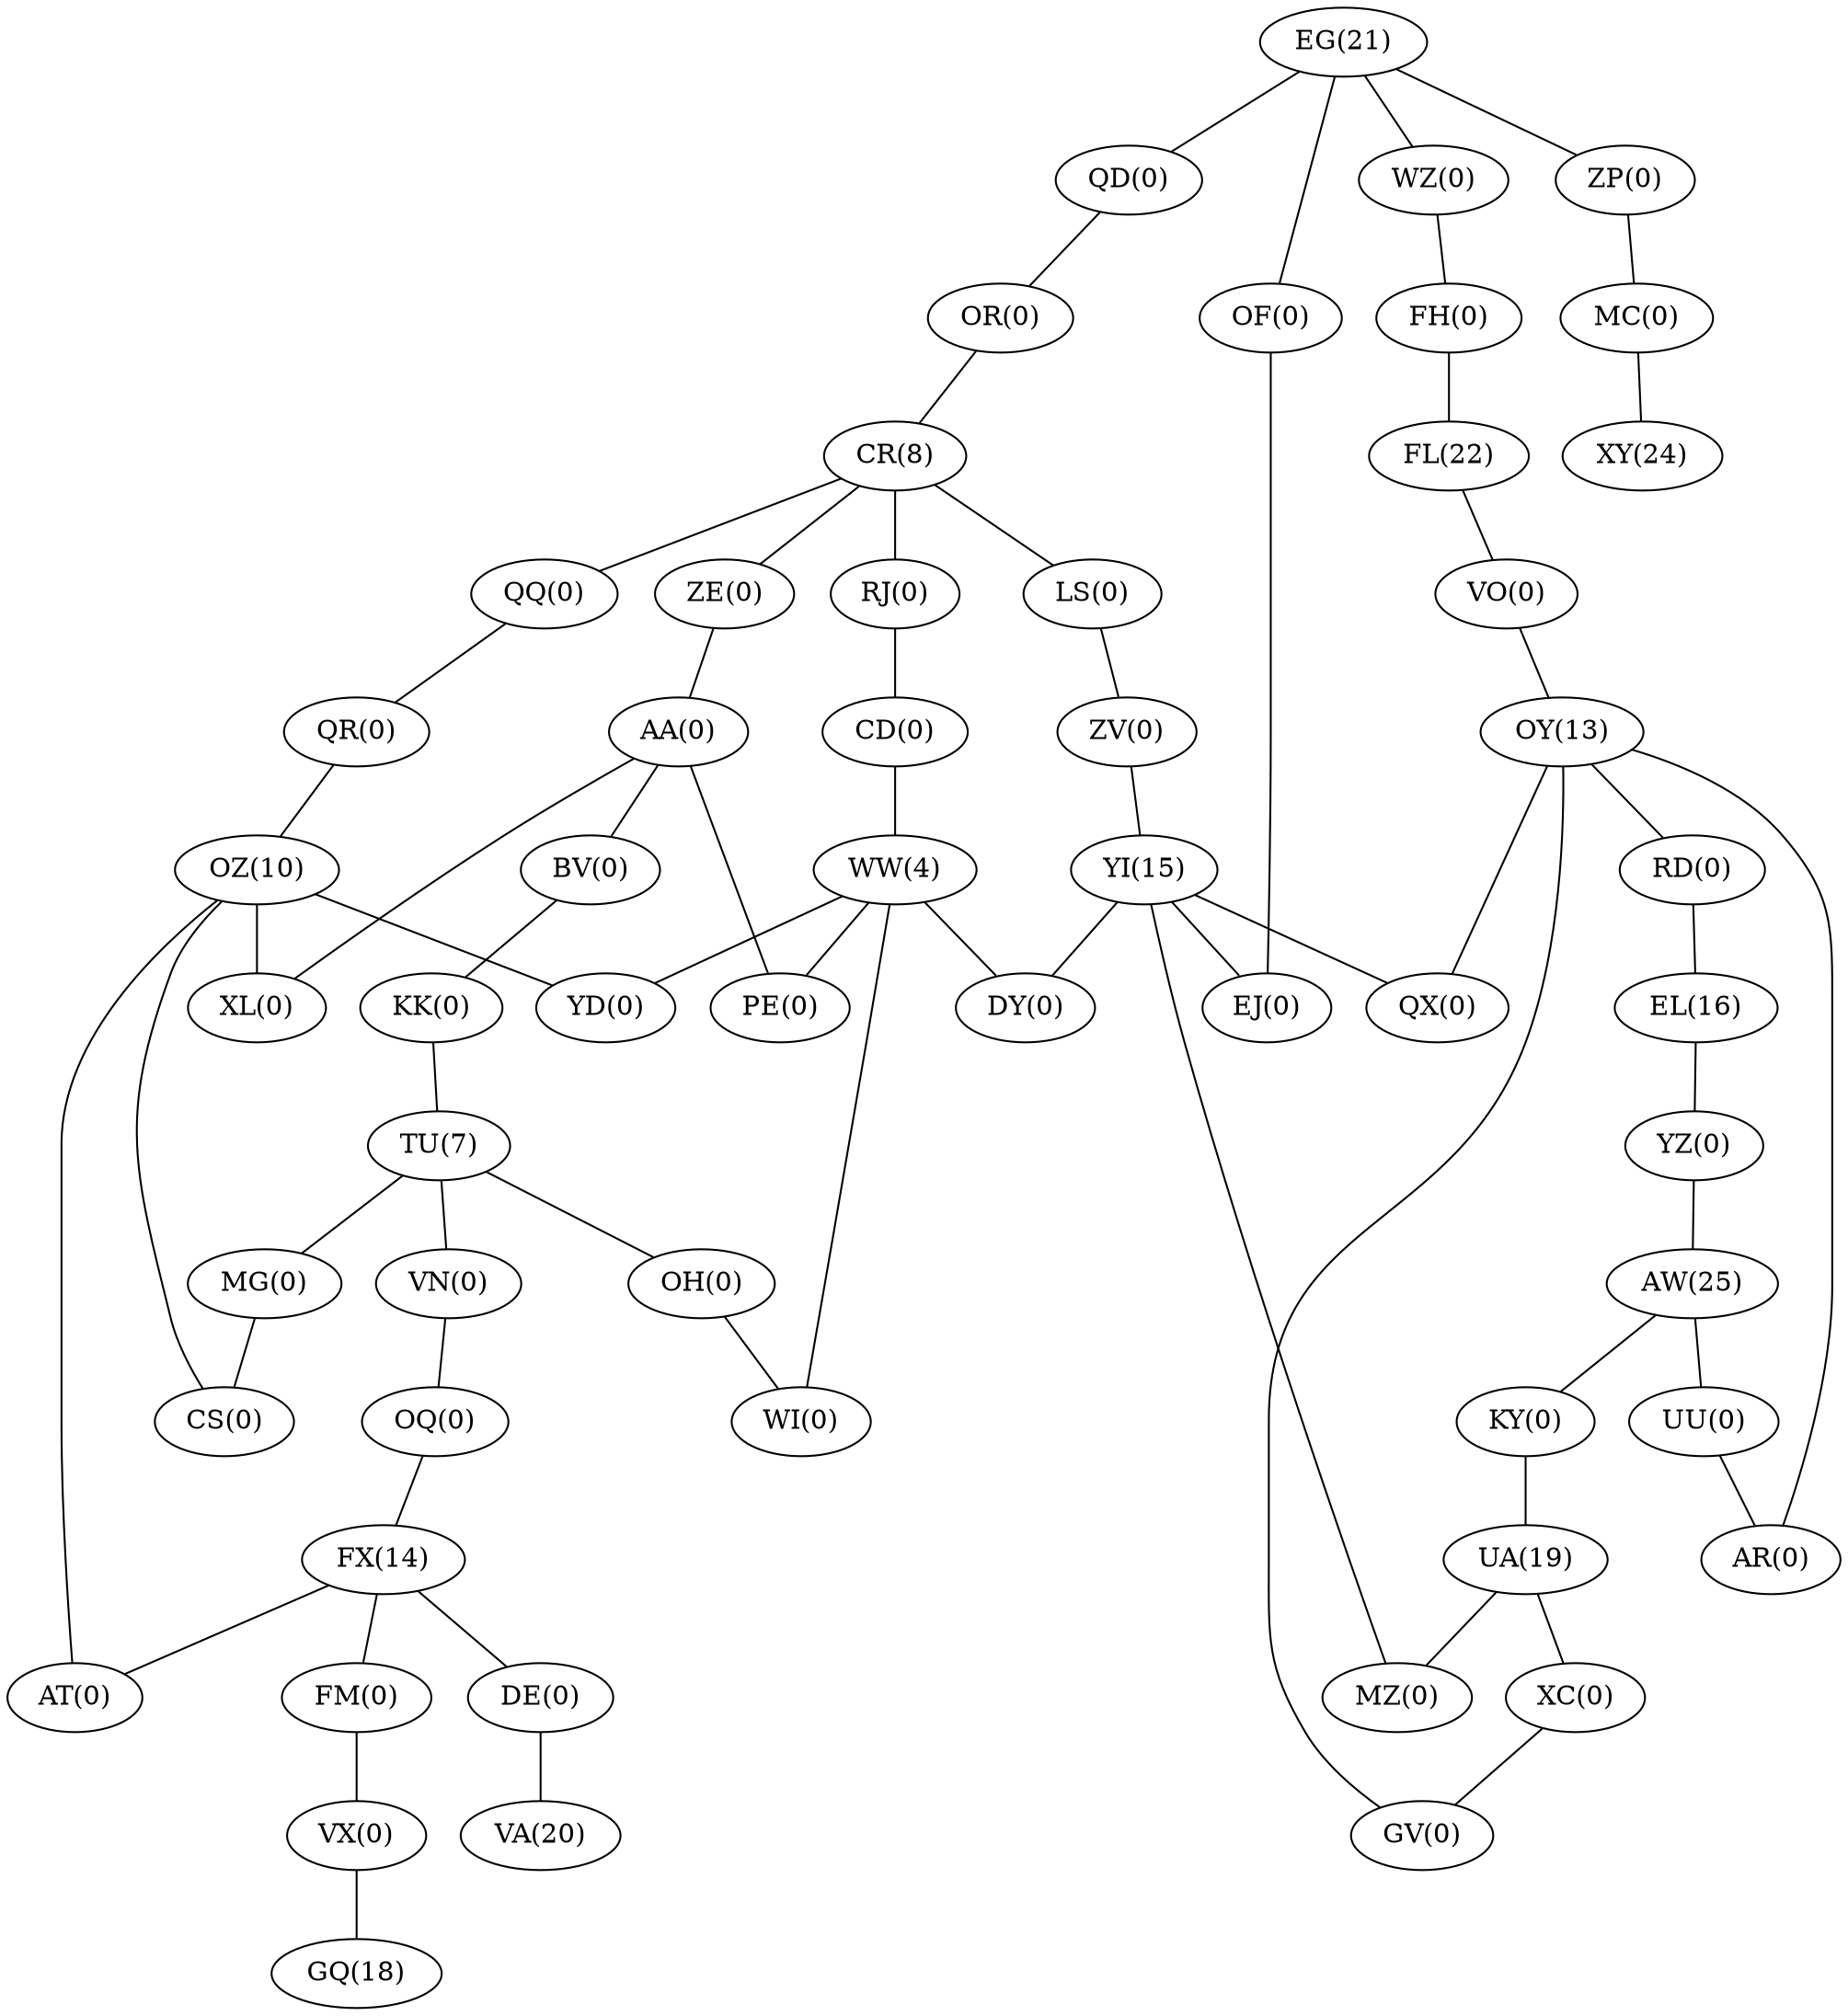 strict graph test {
    AA[label="AA(0)"];
    EG[label="EG(21)"];
    WZ[label="WZ(0)"];
    OF[label="OF(0)"];
    ZP[label="ZP(0)"];
    QD[label="QD(0)"];
    OR[label="OR(0)"];
    CR[label="CR(8)"];
    FH[label="FH(0)"];
    FL[label="FL(22)"];
    VO[label="VO(0)"];
    OY[label="OY(13)"];
    MC[label="MC(0)"];
    XY[label="XY(24)"];
    ZE[label="ZE(0)"];
    RJ[label="RJ(0)"];
    CD[label="CD(0)"];
    WW[label="WW(4)"];
    LS[label="LS(0)"];
    ZV[label="ZV(0)"];
    YI[label="YI(15)"];
    QQ[label="QQ(0)"];
    QR[label="QR(0)"];
    OZ[label="OZ(10)"];
    RD[label="RD(0)"];
    EL[label="EL(16)"];
    YZ[label="YZ(0)"];
    AW[label="AW(25)"];
    KY[label="KY(0)"];
    UA[label="UA(19)"];
    XC[label="XC(0)"];
    UU[label="UU(0)"];
    AR[label="AR(0)"];
    MZ[label="MZ(0)"];
    GV[label="GV(0)"];
    QX[label="QX(0)"];
    EJ[label="EJ(0)"];
    DY[label="DY(0)"];
    BV[label="BV(0)"];
    KK[label="KK(0)"];
    TU[label="TU(7)"];
    VN[label="VN(0)"];
    OQ[label="OQ(0)"];
    FX[label="FX(14)"];
    AT[label="AT(0)"];
    FM[label="FM(0)"];
    VX[label="VX(0)"];
    GQ[label="GQ(18)"];
    DE[label="DE(0)"];
    VA[label="VA(20)"];
    OH[label="OH(0)"];
    WI[label="WI(0)"];
    MG[label="MG(0)"];
    CS[label="CS(0)"];
    XL[label="XL(0)"];
    YD[label="YD(0)"];
    PE[label="PE(0)"];
    AA--BV;
    EG--WZ;
    EG--OF;
    EG--ZP;
    EG--QD;
    OF--EJ;
    WZ--FH;
    ZP--MC;
    QD--OR;
    OR--CR;
    CR--ZE;
    CR--RJ;
    CR--LS;
    CR--QQ;
    ZE--AA;
    AA--PE;
    AA--XL;
    RJ--CD;
    CD--WW;
    WW--YD;
    WW--PE;
    WW--WI;
    WW--DY;
    LS--ZV;
    ZV--YI;
    YI--QX;
    YI--MZ;
    YI--EJ;
    YI--DY;
    QQ--QR;
    QR--OZ;
    OZ--YD;
    OZ--XL;
    OZ--CS;
    OZ--AT;
    FH--FL;
    FL--VO;
    VO--OY;
    OY--RD;
    OY--AR;
    OY--GV;
    OY--QX;
    MC--XY;
    RD--EL;
    EL--YZ;
    YZ--AW;
    AW--KY;
    AW--UU;
    KY--UA;
    UA--XC;
    UA--MZ;
    XC--GV;
    UU--AR;
    BV--KK;
    KK--TU;
    TU--MG;
    TU--VN;
    TU--OH;
    VN--OQ;
    OQ--FX;
    FX--DE;
    FX--FM;
    FX--AT;
    FM--VX;
    VX--GQ;
    DE--VA;
    OH--WI;
    MG--CS;
}
